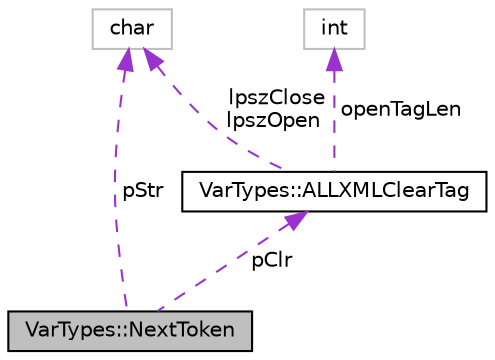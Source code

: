 digraph "VarTypes::NextToken"
{
 // INTERACTIVE_SVG=YES
  edge [fontname="Helvetica",fontsize="10",labelfontname="Helvetica",labelfontsize="10"];
  node [fontname="Helvetica",fontsize="10",shape=record];
  Node1 [label="VarTypes::NextToken",height=0.2,width=0.4,color="black", fillcolor="grey75", style="filled", fontcolor="black"];
  Node2 -> Node1 [dir="back",color="darkorchid3",fontsize="10",style="dashed",label=" pStr" ,fontname="Helvetica"];
  Node2 [label="char",height=0.2,width=0.4,color="grey75", fillcolor="white", style="filled"];
  Node3 -> Node1 [dir="back",color="darkorchid3",fontsize="10",style="dashed",label=" pClr" ,fontname="Helvetica"];
  Node3 [label="VarTypes::ALLXMLClearTag",height=0.2,width=0.4,color="black", fillcolor="white", style="filled",URL="$d4/d03/struct_var_types_1_1_a_l_l_x_m_l_clear_tag.html"];
  Node2 -> Node3 [dir="back",color="darkorchid3",fontsize="10",style="dashed",label=" lpszClose\nlpszOpen" ,fontname="Helvetica"];
  Node4 -> Node3 [dir="back",color="darkorchid3",fontsize="10",style="dashed",label=" openTagLen" ,fontname="Helvetica"];
  Node4 [label="int",height=0.2,width=0.4,color="grey75", fillcolor="white", style="filled"];
}
